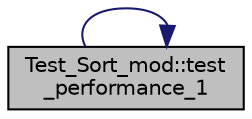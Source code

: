 digraph "Test_Sort_mod::test_performance_1"
{
 // LATEX_PDF_SIZE
  edge [fontname="Helvetica",fontsize="10",labelfontname="Helvetica",labelfontsize="10"];
  node [fontname="Helvetica",fontsize="10",shape=record];
  rankdir="RL";
  Node1 [label="Test_Sort_mod::test\l_performance_1",height=0.2,width=0.4,color="black", fillcolor="grey75", style="filled", fontcolor="black",tooltip="Test the performance of different sorting algorithms in Sort_mod."];
  Node1 -> Node1 [dir="back",color="midnightblue",fontsize="10",style="solid",fontname="Helvetica"];
}
